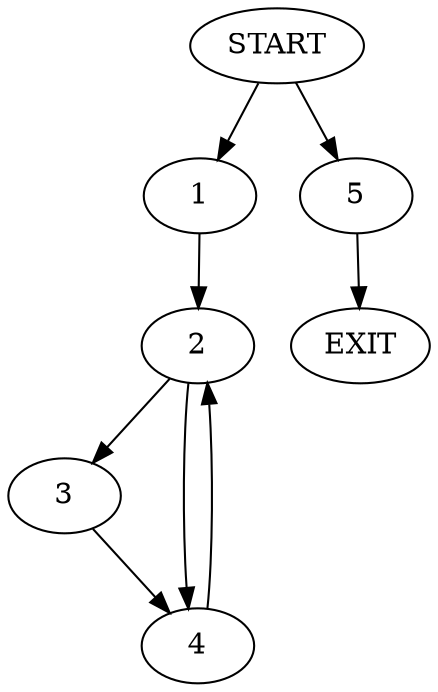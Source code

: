 digraph {
0 [label="START"]
6 [label="EXIT"]
0 -> 1
1 -> 2
2 -> 3
2 -> 4
3 -> 4
4 -> 2
0 -> 5
5 -> 6
}
